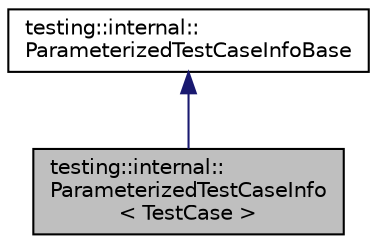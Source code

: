 digraph "testing::internal::ParameterizedTestCaseInfo&lt; TestCase &gt;"
{
 // LATEX_PDF_SIZE
  edge [fontname="Helvetica",fontsize="10",labelfontname="Helvetica",labelfontsize="10"];
  node [fontname="Helvetica",fontsize="10",shape=record];
  Node1 [label="testing::internal::\lParameterizedTestCaseInfo\l\< TestCase \>",height=0.2,width=0.4,color="black", fillcolor="grey75", style="filled", fontcolor="black",tooltip=" "];
  Node2 -> Node1 [dir="back",color="midnightblue",fontsize="10",style="solid",fontname="Helvetica"];
  Node2 [label="testing::internal::\lParameterizedTestCaseInfoBase",height=0.2,width=0.4,color="black", fillcolor="white", style="filled",URL="$classtesting_1_1internal_1_1_parameterized_test_case_info_base.html",tooltip=" "];
}
